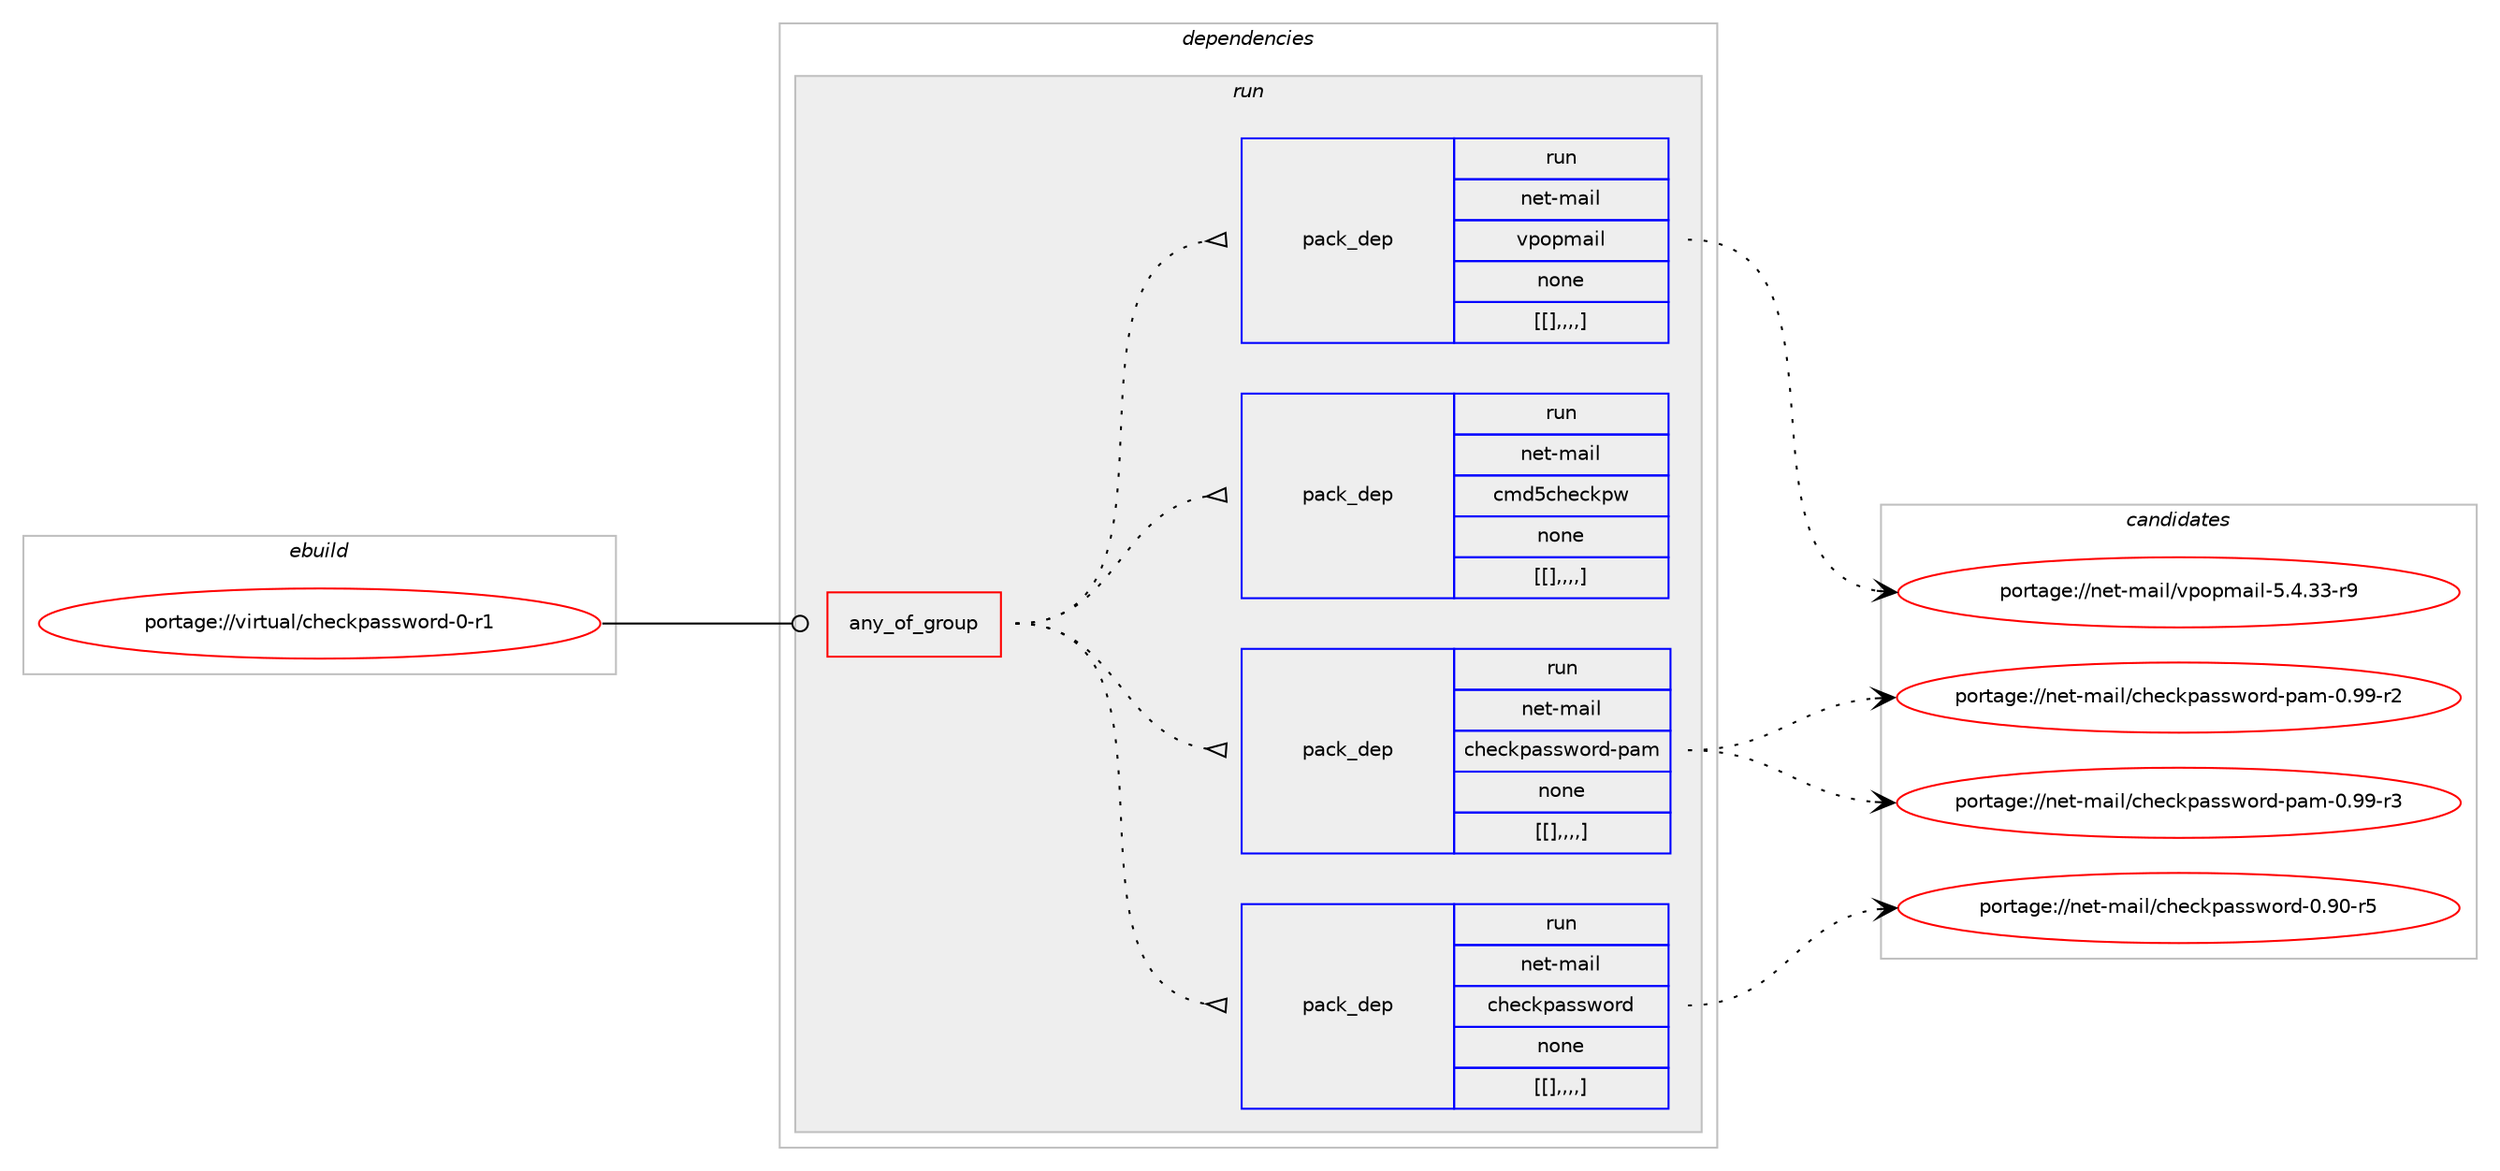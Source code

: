 digraph prolog {

# *************
# Graph options
# *************

newrank=true;
concentrate=true;
compound=true;
graph [rankdir=LR,fontname=Helvetica,fontsize=10,ranksep=1.5];#, ranksep=2.5, nodesep=0.2];
edge  [arrowhead=vee];
node  [fontname=Helvetica,fontsize=10];

# **********
# The ebuild
# **********

subgraph cluster_leftcol {
color=gray;
label=<<i>ebuild</i>>;
id [label="portage://virtual/checkpassword-0-r1", color=red, width=4, href="../virtual/checkpassword-0-r1.svg"];
}

# ****************
# The dependencies
# ****************

subgraph cluster_midcol {
color=gray;
label=<<i>dependencies</i>>;
subgraph cluster_compile {
fillcolor="#eeeeee";
style=filled;
label=<<i>compile</i>>;
}
subgraph cluster_compileandrun {
fillcolor="#eeeeee";
style=filled;
label=<<i>compile and run</i>>;
}
subgraph cluster_run {
fillcolor="#eeeeee";
style=filled;
label=<<i>run</i>>;
subgraph any2935 {
dependency462214 [label=<<TABLE BORDER="0" CELLBORDER="1" CELLSPACING="0" CELLPADDING="4"><TR><TD CELLPADDING="10">any_of_group</TD></TR></TABLE>>, shape=none, color=red];subgraph pack335743 {
dependency462215 [label=<<TABLE BORDER="0" CELLBORDER="1" CELLSPACING="0" CELLPADDING="4" WIDTH="220"><TR><TD ROWSPAN="6" CELLPADDING="30">pack_dep</TD></TR><TR><TD WIDTH="110">run</TD></TR><TR><TD>net-mail</TD></TR><TR><TD>checkpassword</TD></TR><TR><TD>none</TD></TR><TR><TD>[[],,,,]</TD></TR></TABLE>>, shape=none, color=blue];
}
dependency462214:e -> dependency462215:w [weight=20,style="dotted",arrowhead="oinv"];
subgraph pack335744 {
dependency462216 [label=<<TABLE BORDER="0" CELLBORDER="1" CELLSPACING="0" CELLPADDING="4" WIDTH="220"><TR><TD ROWSPAN="6" CELLPADDING="30">pack_dep</TD></TR><TR><TD WIDTH="110">run</TD></TR><TR><TD>net-mail</TD></TR><TR><TD>checkpassword-pam</TD></TR><TR><TD>none</TD></TR><TR><TD>[[],,,,]</TD></TR></TABLE>>, shape=none, color=blue];
}
dependency462214:e -> dependency462216:w [weight=20,style="dotted",arrowhead="oinv"];
subgraph pack335745 {
dependency462217 [label=<<TABLE BORDER="0" CELLBORDER="1" CELLSPACING="0" CELLPADDING="4" WIDTH="220"><TR><TD ROWSPAN="6" CELLPADDING="30">pack_dep</TD></TR><TR><TD WIDTH="110">run</TD></TR><TR><TD>net-mail</TD></TR><TR><TD>cmd5checkpw</TD></TR><TR><TD>none</TD></TR><TR><TD>[[],,,,]</TD></TR></TABLE>>, shape=none, color=blue];
}
dependency462214:e -> dependency462217:w [weight=20,style="dotted",arrowhead="oinv"];
subgraph pack335746 {
dependency462218 [label=<<TABLE BORDER="0" CELLBORDER="1" CELLSPACING="0" CELLPADDING="4" WIDTH="220"><TR><TD ROWSPAN="6" CELLPADDING="30">pack_dep</TD></TR><TR><TD WIDTH="110">run</TD></TR><TR><TD>net-mail</TD></TR><TR><TD>vpopmail</TD></TR><TR><TD>none</TD></TR><TR><TD>[[],,,,]</TD></TR></TABLE>>, shape=none, color=blue];
}
dependency462214:e -> dependency462218:w [weight=20,style="dotted",arrowhead="oinv"];
}
id:e -> dependency462214:w [weight=20,style="solid",arrowhead="odot"];
}
}

# **************
# The candidates
# **************

subgraph cluster_choices {
rank=same;
color=gray;
label=<<i>candidates</i>>;

subgraph choice335743 {
color=black;
nodesep=1;
choice11010111645109971051084799104101991071129711511511911111410045484657484511453 [label="portage://net-mail/checkpassword-0.90-r5", color=red, width=4,href="../net-mail/checkpassword-0.90-r5.svg"];
dependency462215:e -> choice11010111645109971051084799104101991071129711511511911111410045484657484511453:w [style=dotted,weight="100"];
}
subgraph choice335744 {
color=black;
nodesep=1;
choice110101116451099710510847991041019910711297115115119111114100451129710945484657574511451 [label="portage://net-mail/checkpassword-pam-0.99-r3", color=red, width=4,href="../net-mail/checkpassword-pam-0.99-r3.svg"];
choice110101116451099710510847991041019910711297115115119111114100451129710945484657574511450 [label="portage://net-mail/checkpassword-pam-0.99-r2", color=red, width=4,href="../net-mail/checkpassword-pam-0.99-r2.svg"];
dependency462216:e -> choice110101116451099710510847991041019910711297115115119111114100451129710945484657574511451:w [style=dotted,weight="100"];
dependency462216:e -> choice110101116451099710510847991041019910711297115115119111114100451129710945484657574511450:w [style=dotted,weight="100"];
}
subgraph choice335745 {
color=black;
nodesep=1;
}
subgraph choice335746 {
color=black;
nodesep=1;
choice11010111645109971051084711811211111210997105108455346524651514511457 [label="portage://net-mail/vpopmail-5.4.33-r9", color=red, width=4,href="../net-mail/vpopmail-5.4.33-r9.svg"];
dependency462218:e -> choice11010111645109971051084711811211111210997105108455346524651514511457:w [style=dotted,weight="100"];
}
}

}
